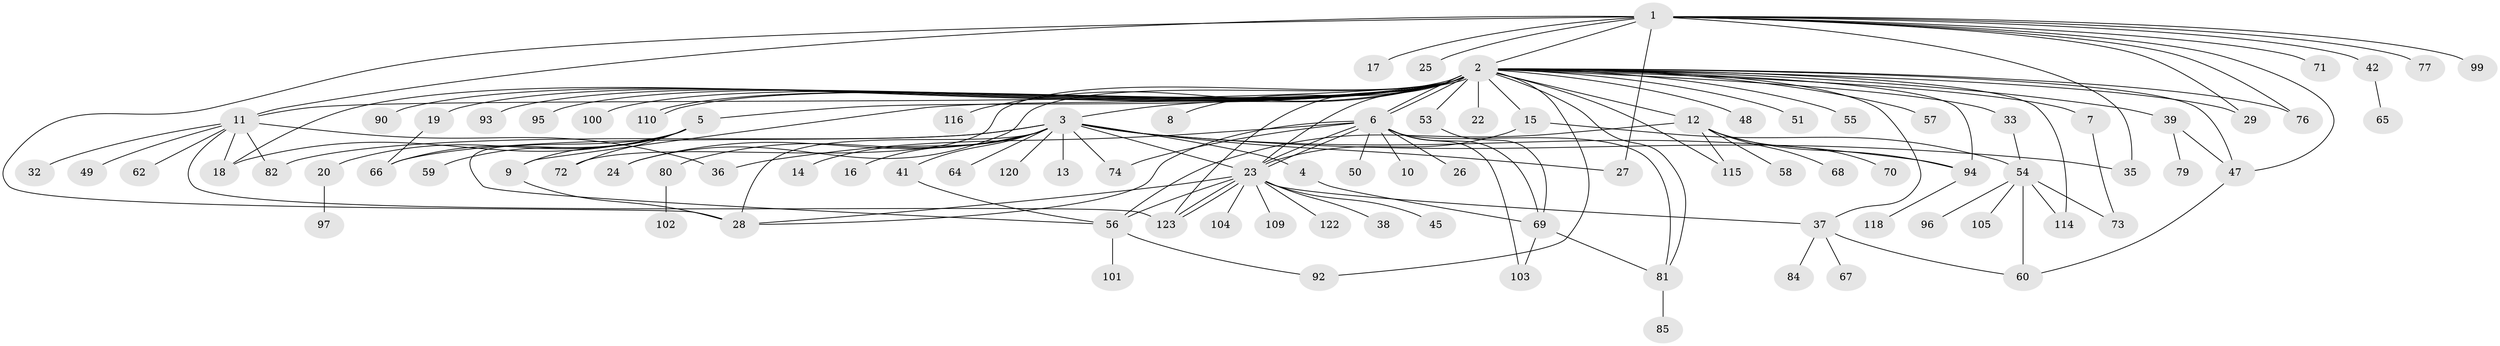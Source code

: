 // original degree distribution, {11: 0.016260162601626018, 44: 0.008130081300813009, 17: 0.016260162601626018, 3: 0.0975609756097561, 9: 0.008130081300813009, 15: 0.008130081300813009, 2: 0.2601626016260163, 4: 0.056910569105691054, 1: 0.45528455284552843, 8: 0.008130081300813009, 7: 0.024390243902439025, 5: 0.024390243902439025, 6: 0.016260162601626018}
// Generated by graph-tools (version 1.1) at 2025/11/02/27/25 16:11:13]
// undirected, 94 vertices, 141 edges
graph export_dot {
graph [start="1"]
  node [color=gray90,style=filled];
  1 [super="+21"];
  2 [super="+30"];
  3 [super="+119"];
  4 [super="+83"];
  5 [super="+87"];
  6 [super="+86"];
  7;
  8;
  9 [super="+44"];
  10;
  11 [super="+98"];
  12 [super="+52"];
  13;
  14 [super="+40"];
  15;
  16;
  17;
  18 [super="+89"];
  19 [super="+106"];
  20;
  22;
  23 [super="+31"];
  24;
  25;
  26;
  27;
  28 [super="+34"];
  29 [super="+121"];
  32;
  33;
  35;
  36;
  37 [super="+108"];
  38;
  39;
  41 [super="+43"];
  42 [super="+46"];
  45 [super="+117"];
  47 [super="+61"];
  48;
  49;
  50;
  51;
  53;
  54 [super="+75"];
  55;
  56 [super="+63"];
  57;
  58;
  59;
  60 [super="+112"];
  62;
  64;
  65 [super="+78"];
  66;
  67;
  68;
  69 [super="+107"];
  70;
  71;
  72;
  73;
  74 [super="+113"];
  76;
  77 [super="+91"];
  79;
  80;
  81 [super="+88"];
  82 [super="+111"];
  84;
  85;
  90;
  92;
  93;
  94;
  95;
  96;
  97;
  99;
  100;
  101;
  102;
  103;
  104;
  105;
  109;
  110;
  114;
  115;
  116;
  118;
  120;
  122;
  123;
  1 -- 2 [weight=3];
  1 -- 11;
  1 -- 17;
  1 -- 28 [weight=2];
  1 -- 35;
  1 -- 42;
  1 -- 76;
  1 -- 99;
  1 -- 71;
  1 -- 77;
  1 -- 47;
  1 -- 25;
  1 -- 27;
  1 -- 29;
  2 -- 3 [weight=2];
  2 -- 5;
  2 -- 6;
  2 -- 6;
  2 -- 7 [weight=2];
  2 -- 8 [weight=2];
  2 -- 9;
  2 -- 11 [weight=2];
  2 -- 12;
  2 -- 15 [weight=2];
  2 -- 18;
  2 -- 19;
  2 -- 22;
  2 -- 23 [weight=2];
  2 -- 24;
  2 -- 29;
  2 -- 33;
  2 -- 37;
  2 -- 39;
  2 -- 47;
  2 -- 48;
  2 -- 51;
  2 -- 53;
  2 -- 55;
  2 -- 57;
  2 -- 72;
  2 -- 76;
  2 -- 90;
  2 -- 92;
  2 -- 93;
  2 -- 94;
  2 -- 95;
  2 -- 100;
  2 -- 110;
  2 -- 110;
  2 -- 114;
  2 -- 115;
  2 -- 116;
  2 -- 123;
  2 -- 81;
  3 -- 4;
  3 -- 13;
  3 -- 14;
  3 -- 16;
  3 -- 23;
  3 -- 24;
  3 -- 35;
  3 -- 41;
  3 -- 64;
  3 -- 66;
  3 -- 74;
  3 -- 80;
  3 -- 82;
  3 -- 94 [weight=2];
  3 -- 120;
  3 -- 27;
  3 -- 28;
  4 -- 69;
  5 -- 9;
  5 -- 18;
  5 -- 20;
  5 -- 56;
  5 -- 59;
  5 -- 66;
  5 -- 72;
  6 -- 10;
  6 -- 23;
  6 -- 23;
  6 -- 26;
  6 -- 28;
  6 -- 50;
  6 -- 74 [weight=2];
  6 -- 81 [weight=2];
  6 -- 103;
  6 -- 36;
  6 -- 69;
  7 -- 73;
  9 -- 28;
  11 -- 18;
  11 -- 32;
  11 -- 36;
  11 -- 49;
  11 -- 62;
  11 -- 82;
  11 -- 123;
  12 -- 115;
  12 -- 68;
  12 -- 70;
  12 -- 56;
  12 -- 58;
  12 -- 94;
  15 -- 23;
  15 -- 54;
  19 -- 66;
  20 -- 97;
  23 -- 37;
  23 -- 38;
  23 -- 45;
  23 -- 104;
  23 -- 109;
  23 -- 122;
  23 -- 123;
  23 -- 123;
  23 -- 56;
  23 -- 28;
  33 -- 54;
  37 -- 60;
  37 -- 67;
  37 -- 84;
  39 -- 47;
  39 -- 79;
  41 -- 56;
  42 -- 65;
  47 -- 60;
  53 -- 69;
  54 -- 73;
  54 -- 96;
  54 -- 105;
  54 -- 114;
  54 -- 60;
  56 -- 92;
  56 -- 101;
  69 -- 103;
  69 -- 81;
  80 -- 102;
  81 -- 85;
  94 -- 118;
}
